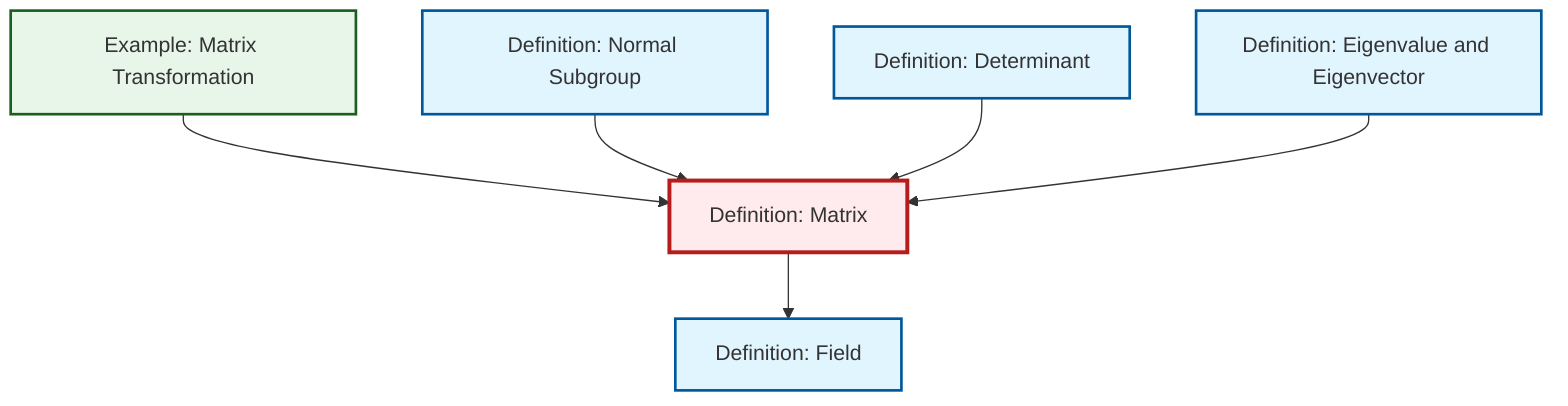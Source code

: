 graph TD
    classDef definition fill:#e1f5fe,stroke:#01579b,stroke-width:2px
    classDef theorem fill:#f3e5f5,stroke:#4a148c,stroke-width:2px
    classDef axiom fill:#fff3e0,stroke:#e65100,stroke-width:2px
    classDef example fill:#e8f5e9,stroke:#1b5e20,stroke-width:2px
    classDef current fill:#ffebee,stroke:#b71c1c,stroke-width:3px
    def-eigenvalue-eigenvector["Definition: Eigenvalue and Eigenvector"]:::definition
    def-field["Definition: Field"]:::definition
    def-determinant["Definition: Determinant"]:::definition
    def-normal-subgroup["Definition: Normal Subgroup"]:::definition
    ex-matrix-transformation["Example: Matrix Transformation"]:::example
    def-matrix["Definition: Matrix"]:::definition
    def-matrix --> def-field
    ex-matrix-transformation --> def-matrix
    def-normal-subgroup --> def-matrix
    def-determinant --> def-matrix
    def-eigenvalue-eigenvector --> def-matrix
    class def-matrix current
